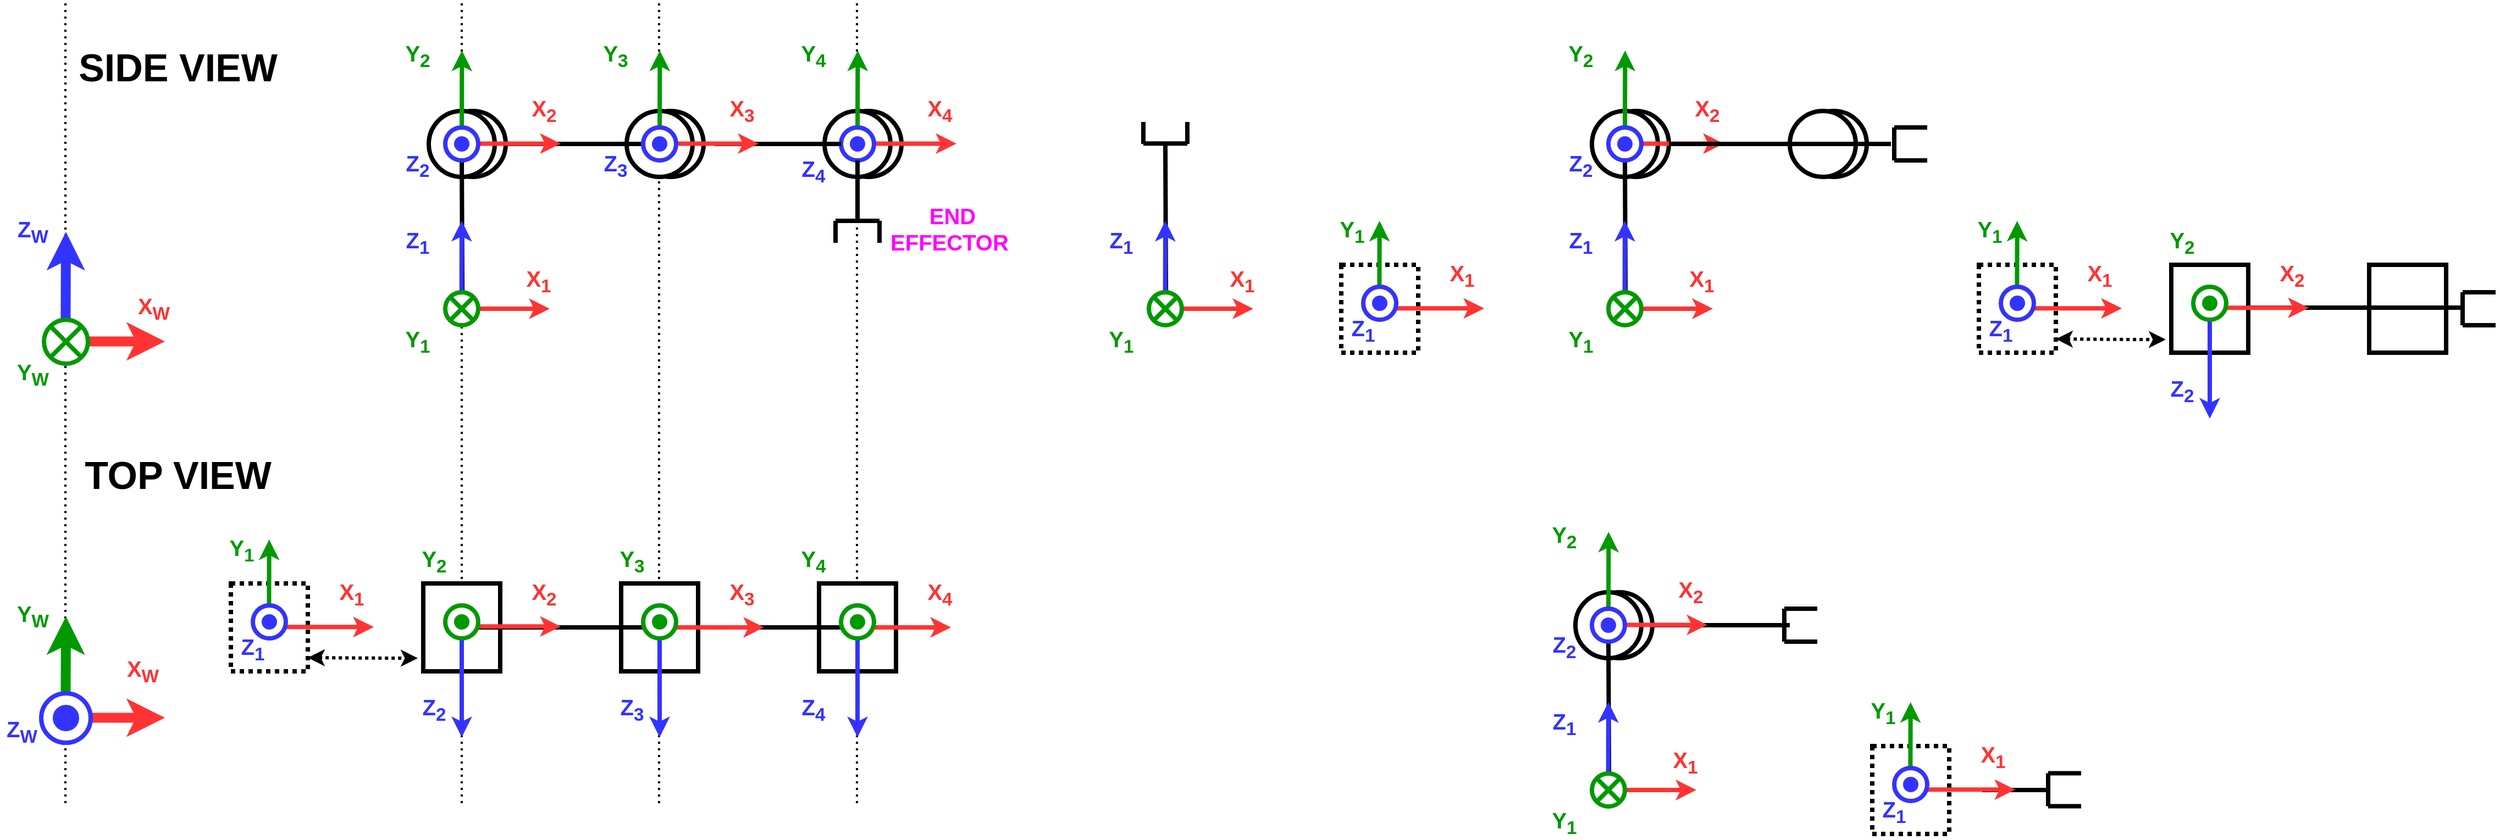 <mxfile version="14.6.13" type="device"><diagram id="WI1xLOsmvnW7RWSFQE11" name="Page-1"><mxGraphModel dx="1422" dy="822" grid="0" gridSize="10" guides="1" tooltips="1" connect="1" arrows="1" fold="1" page="1" pageScale="1" pageWidth="20000" pageHeight="20000" math="0" shadow="0"><root><mxCell id="0"/><mxCell id="1" parent="0"/><mxCell id="zAujbleKJkM_SaVbmHcn-274" value="" style="rounded=0;whiteSpace=wrap;html=1;strokeWidth=4;fillColor=#FFFFFF;" vertex="1" parent="1"><mxGeometry x="2575" y="560" width="70" height="80" as="geometry"/></mxCell><mxCell id="zAujbleKJkM_SaVbmHcn-290" value="" style="endArrow=none;html=1;strokeWidth=4;" edge="1" parent="1"><mxGeometry width="50" height="50" relative="1" as="geometry"><mxPoint x="2660" y="599" as="sourcePoint"/><mxPoint x="2460" y="599" as="targetPoint"/></mxGeometry></mxCell><mxCell id="zAujbleKJkM_SaVbmHcn-229" value="" style="endArrow=none;html=1;strokeWidth=4;" edge="1" parent="1"><mxGeometry width="50" height="50" relative="1" as="geometry"><mxPoint x="2283" y="1038" as="sourcePoint"/><mxPoint x="2223" y="1038" as="targetPoint"/></mxGeometry></mxCell><mxCell id="zAujbleKJkM_SaVbmHcn-122" value="" style="endArrow=none;html=1;strokeWidth=2;dashed=1;dashPattern=1 2;" edge="1" parent="1"><mxGeometry width="50" height="50" relative="1" as="geometry"><mxPoint x="1199.5" y="1050" as="sourcePoint"/><mxPoint x="1199.5" y="320" as="targetPoint"/></mxGeometry></mxCell><mxCell id="zAujbleKJkM_SaVbmHcn-121" value="" style="endArrow=none;html=1;strokeWidth=2;dashed=1;dashPattern=1 2;" edge="1" parent="1"><mxGeometry width="50" height="50" relative="1" as="geometry"><mxPoint x="1019.5" y="1050" as="sourcePoint"/><mxPoint x="1019.5" y="320" as="targetPoint"/></mxGeometry></mxCell><mxCell id="zAujbleKJkM_SaVbmHcn-123" value="" style="endArrow=none;html=1;strokeWidth=2;dashed=1;dashPattern=1 2;" edge="1" parent="1"><mxGeometry width="50" height="50" relative="1" as="geometry"><mxPoint x="479.5" y="1050" as="sourcePoint"/><mxPoint x="479.5" y="320" as="targetPoint"/></mxGeometry></mxCell><mxCell id="zAujbleKJkM_SaVbmHcn-120" value="" style="endArrow=none;html=1;strokeWidth=2;dashed=1;dashPattern=1 2;" edge="1" parent="1"><mxGeometry width="50" height="50" relative="1" as="geometry"><mxPoint x="840" y="1050" as="sourcePoint"/><mxPoint x="840" y="320" as="targetPoint"/></mxGeometry></mxCell><mxCell id="zAujbleKJkM_SaVbmHcn-17" value="" style="ellipse;whiteSpace=wrap;html=1;aspect=fixed;strokeWidth=4;" vertex="1" parent="1"><mxGeometry x="820" y="420" width="60" height="60" as="geometry"/></mxCell><mxCell id="zAujbleKJkM_SaVbmHcn-2" value="" style="ellipse;whiteSpace=wrap;html=1;aspect=fixed;strokeWidth=4;" vertex="1" parent="1"><mxGeometry x="810" y="420" width="60" height="60" as="geometry"/></mxCell><mxCell id="zAujbleKJkM_SaVbmHcn-3" value="" style="endArrow=none;html=1;strokeWidth=4;exitX=0.521;exitY=0.546;exitDx=0;exitDy=0;exitPerimeter=0;" edge="1" parent="1" source="zAujbleKJkM_SaVbmHcn-16"><mxGeometry width="50" height="50" relative="1" as="geometry"><mxPoint x="829" y="600" as="sourcePoint"/><mxPoint x="840" y="460" as="targetPoint"/></mxGeometry></mxCell><mxCell id="zAujbleKJkM_SaVbmHcn-4" value="" style="endArrow=classic;html=1;strokeWidth=4;strokeColor=#3333FF;" edge="1" parent="1"><mxGeometry width="50" height="50" relative="1" as="geometry"><mxPoint x="839.8" y="600" as="sourcePoint"/><mxPoint x="840" y="520" as="targetPoint"/></mxGeometry></mxCell><mxCell id="zAujbleKJkM_SaVbmHcn-5" value="" style="endArrow=classic;html=1;strokeWidth=4;strokeColor=#FF3333;" edge="1" parent="1"><mxGeometry width="50" height="50" relative="1" as="geometry"><mxPoint x="830" y="600" as="sourcePoint"/><mxPoint x="920" y="600" as="targetPoint"/></mxGeometry></mxCell><mxCell id="zAujbleKJkM_SaVbmHcn-7" value="" style="endArrow=classic;html=1;strokeWidth=9;strokeColor=#3333FF;" edge="1" parent="1"><mxGeometry width="50" height="50" relative="1" as="geometry"><mxPoint x="479.71" y="610" as="sourcePoint"/><mxPoint x="480" y="530" as="targetPoint"/></mxGeometry></mxCell><mxCell id="zAujbleKJkM_SaVbmHcn-8" value="" style="endArrow=classic;html=1;strokeWidth=9;strokeColor=#FF3333;startArrow=none;" edge="1" parent="1"><mxGeometry width="50" height="50" relative="1" as="geometry"><mxPoint x="500" y="629.71" as="sourcePoint"/><mxPoint x="570" y="629.71" as="targetPoint"/></mxGeometry></mxCell><mxCell id="zAujbleKJkM_SaVbmHcn-10" value="" style="endArrow=none;html=1;strokeWidth=9;strokeColor=#FF3333;" edge="1" parent="1"><mxGeometry width="50" height="50" relative="1" as="geometry"><mxPoint x="480" y="620" as="sourcePoint"/><mxPoint x="480" y="620" as="targetPoint"/></mxGeometry></mxCell><mxCell id="zAujbleKJkM_SaVbmHcn-12" value="" style="shape=sumEllipse;perimeter=ellipsePerimeter;whiteSpace=wrap;html=1;backgroundOutline=1;strokeColor=#009900;strokeWidth=4;" vertex="1" parent="1"><mxGeometry x="460" y="610" width="40" height="40" as="geometry"/></mxCell><mxCell id="zAujbleKJkM_SaVbmHcn-13" value="&lt;font style=&quot;font-size: 20px&quot; color=&quot;#3333ff&quot;&gt;&lt;b&gt;Z&lt;sub&gt;W&lt;/sub&gt;&lt;/b&gt;&lt;/font&gt;" style="text;html=1;strokeColor=none;fillColor=none;align=center;verticalAlign=middle;whiteSpace=wrap;rounded=0;" vertex="1" parent="1"><mxGeometry x="430" y="520" width="40" height="20" as="geometry"/></mxCell><mxCell id="zAujbleKJkM_SaVbmHcn-14" value="&lt;font style=&quot;font-size: 20px&quot; color=&quot;#ff3333&quot;&gt;&lt;b&gt;X&lt;sub&gt;W&lt;/sub&gt;&lt;/b&gt;&lt;/font&gt;" style="text;html=1;strokeColor=none;fillColor=none;align=center;verticalAlign=middle;whiteSpace=wrap;rounded=0;" vertex="1" parent="1"><mxGeometry x="540" y="590" width="40" height="20" as="geometry"/></mxCell><mxCell id="zAujbleKJkM_SaVbmHcn-15" value="&lt;font style=&quot;font-size: 20px&quot; color=&quot;#009900&quot;&gt;&lt;b&gt;Y&lt;sub&gt;W&lt;/sub&gt;&lt;/b&gt;&lt;/font&gt;" style="text;html=1;strokeColor=none;fillColor=none;align=center;verticalAlign=middle;whiteSpace=wrap;rounded=0;" vertex="1" parent="1"><mxGeometry x="430" y="650" width="40" height="20" as="geometry"/></mxCell><mxCell id="zAujbleKJkM_SaVbmHcn-16" value="" style="shape=sumEllipse;perimeter=ellipsePerimeter;whiteSpace=wrap;html=1;backgroundOutline=1;strokeColor=#009900;strokeWidth=4;" vertex="1" parent="1"><mxGeometry x="825" y="585" width="30" height="30" as="geometry"/></mxCell><mxCell id="zAujbleKJkM_SaVbmHcn-18" value="&lt;font style=&quot;font-size: 20px&quot; color=&quot;#3333ff&quot;&gt;&lt;b&gt;Z&lt;sub&gt;1&lt;/sub&gt;&lt;/b&gt;&lt;/font&gt;" style="text;html=1;strokeColor=none;fillColor=none;align=center;verticalAlign=middle;whiteSpace=wrap;rounded=0;" vertex="1" parent="1"><mxGeometry x="780" y="530" width="40" height="20" as="geometry"/></mxCell><mxCell id="zAujbleKJkM_SaVbmHcn-19" value="&lt;font style=&quot;font-size: 20px&quot; color=&quot;#ff3333&quot;&gt;&lt;b&gt;X&lt;sub&gt;1&lt;/sub&gt;&lt;/b&gt;&lt;/font&gt;" style="text;html=1;strokeColor=none;fillColor=none;align=center;verticalAlign=middle;whiteSpace=wrap;rounded=0;" vertex="1" parent="1"><mxGeometry x="890" y="565" width="40" height="20" as="geometry"/></mxCell><mxCell id="zAujbleKJkM_SaVbmHcn-21" value="&lt;font style=&quot;font-size: 20px&quot; color=&quot;#009900&quot;&gt;&lt;b&gt;Y&lt;sub&gt;1&lt;/sub&gt;&lt;/b&gt;&lt;/font&gt;" style="text;html=1;strokeColor=none;fillColor=none;align=center;verticalAlign=middle;whiteSpace=wrap;rounded=0;" vertex="1" parent="1"><mxGeometry x="780" y="620" width="40" height="20" as="geometry"/></mxCell><mxCell id="zAujbleKJkM_SaVbmHcn-30" value="" style="endArrow=classic;html=1;strokeWidth=4;strokeColor=#009900;" edge="1" parent="1"><mxGeometry width="50" height="50" relative="1" as="geometry"><mxPoint x="840" y="445" as="sourcePoint"/><mxPoint x="840.2" y="365" as="targetPoint"/></mxGeometry></mxCell><mxCell id="zAujbleKJkM_SaVbmHcn-31" value="&lt;font style=&quot;font-size: 20px&quot; color=&quot;#009900&quot;&gt;&lt;b&gt;Y&lt;sub&gt;2&lt;/sub&gt;&lt;/b&gt;&lt;/font&gt;" style="text;html=1;strokeColor=none;fillColor=none;align=center;verticalAlign=middle;whiteSpace=wrap;rounded=0;" vertex="1" parent="1"><mxGeometry x="780" y="360" width="40" height="20" as="geometry"/></mxCell><mxCell id="zAujbleKJkM_SaVbmHcn-36" value="&lt;font style=&quot;font-size: 20px&quot; color=&quot;#3333ff&quot;&gt;&lt;b&gt;Z&lt;sub&gt;2&lt;/sub&gt;&lt;/b&gt;&lt;/font&gt;" style="text;html=1;strokeColor=none;fillColor=none;align=center;verticalAlign=middle;whiteSpace=wrap;rounded=0;" vertex="1" parent="1"><mxGeometry x="780" y="460" width="40" height="20" as="geometry"/></mxCell><mxCell id="zAujbleKJkM_SaVbmHcn-37" value="&lt;font style=&quot;font-size: 20px&quot; color=&quot;#ff3333&quot;&gt;&lt;b&gt;X&lt;sub&gt;2&lt;/sub&gt;&lt;/b&gt;&lt;/font&gt;" style="text;html=1;strokeColor=none;fillColor=none;align=center;verticalAlign=middle;whiteSpace=wrap;rounded=0;" vertex="1" parent="1"><mxGeometry x="895" y="410" width="40" height="20" as="geometry"/></mxCell><mxCell id="zAujbleKJkM_SaVbmHcn-42" value="" style="ellipse;whiteSpace=wrap;html=1;aspect=fixed;strokeWidth=4;" vertex="1" parent="1"><mxGeometry x="1000" y="420" width="60" height="60" as="geometry"/></mxCell><mxCell id="zAujbleKJkM_SaVbmHcn-43" value="" style="ellipse;whiteSpace=wrap;html=1;aspect=fixed;strokeWidth=4;" vertex="1" parent="1"><mxGeometry x="990" y="420" width="60" height="60" as="geometry"/></mxCell><mxCell id="zAujbleKJkM_SaVbmHcn-45" value="" style="endArrow=classic;html=1;strokeWidth=4;strokeColor=#009900;" edge="1" parent="1"><mxGeometry width="50" height="50" relative="1" as="geometry"><mxPoint x="1020" y="445" as="sourcePoint"/><mxPoint x="1020.2" y="365" as="targetPoint"/></mxGeometry></mxCell><mxCell id="zAujbleKJkM_SaVbmHcn-48" value="&lt;font style=&quot;font-size: 20px&quot; color=&quot;#009900&quot;&gt;&lt;b&gt;Y&lt;sub&gt;3&lt;/sub&gt;&lt;/b&gt;&lt;/font&gt;" style="text;html=1;strokeColor=none;fillColor=none;align=center;verticalAlign=middle;whiteSpace=wrap;rounded=0;" vertex="1" parent="1"><mxGeometry x="960" y="360" width="40" height="20" as="geometry"/></mxCell><mxCell id="zAujbleKJkM_SaVbmHcn-49" value="&lt;font style=&quot;font-size: 20px&quot; color=&quot;#3333ff&quot;&gt;&lt;b&gt;Z&lt;sub&gt;3&lt;/sub&gt;&lt;/b&gt;&lt;/font&gt;" style="text;html=1;strokeColor=none;fillColor=none;align=center;verticalAlign=middle;whiteSpace=wrap;rounded=0;" vertex="1" parent="1"><mxGeometry x="960" y="460" width="40" height="20" as="geometry"/></mxCell><mxCell id="zAujbleKJkM_SaVbmHcn-50" value="&lt;font style=&quot;font-size: 20px&quot; color=&quot;#ff3333&quot;&gt;&lt;b&gt;X&lt;sub&gt;3&lt;/sub&gt;&lt;/b&gt;&lt;/font&gt;" style="text;html=1;strokeColor=none;fillColor=none;align=center;verticalAlign=middle;whiteSpace=wrap;rounded=0;" vertex="1" parent="1"><mxGeometry x="1075" y="410" width="40" height="20" as="geometry"/></mxCell><mxCell id="zAujbleKJkM_SaVbmHcn-51" value="" style="endArrow=none;html=1;strokeWidth=4;exitX=0;exitY=0.5;exitDx=0;exitDy=0;" edge="1" parent="1" source="zAujbleKJkM_SaVbmHcn-46"><mxGeometry width="50" height="50" relative="1" as="geometry"><mxPoint x="1080" y="580" as="sourcePoint"/><mxPoint x="880" y="450" as="targetPoint"/></mxGeometry></mxCell><mxCell id="zAujbleKJkM_SaVbmHcn-28" value="" style="endArrow=classic;html=1;strokeWidth=4;strokeColor=#FF3333;" edge="1" parent="1"><mxGeometry width="50" height="50" relative="1" as="geometry"><mxPoint x="840" y="449.71" as="sourcePoint"/><mxPoint x="930" y="449.71" as="targetPoint"/></mxGeometry></mxCell><mxCell id="zAujbleKJkM_SaVbmHcn-23" value="" style="ellipse;whiteSpace=wrap;html=1;aspect=fixed;strokeWidth=4;strokeColor=#3333FF;" vertex="1" parent="1"><mxGeometry x="825" y="435" width="30" height="30" as="geometry"/></mxCell><mxCell id="zAujbleKJkM_SaVbmHcn-25" value="" style="ellipse;whiteSpace=wrap;html=1;aspect=fixed;strokeWidth=4;fillColor=#3333FF;strokeColor=#3333FF;" vertex="1" parent="1"><mxGeometry x="835" y="445" width="10" height="10" as="geometry"/></mxCell><mxCell id="zAujbleKJkM_SaVbmHcn-52" value="" style="ellipse;whiteSpace=wrap;html=1;aspect=fixed;strokeWidth=4;" vertex="1" parent="1"><mxGeometry x="1180" y="420" width="60" height="60" as="geometry"/></mxCell><mxCell id="zAujbleKJkM_SaVbmHcn-53" value="" style="ellipse;whiteSpace=wrap;html=1;aspect=fixed;strokeWidth=4;" vertex="1" parent="1"><mxGeometry x="1170" y="420" width="60" height="60" as="geometry"/></mxCell><mxCell id="zAujbleKJkM_SaVbmHcn-54" value="" style="endArrow=classic;html=1;strokeWidth=4;strokeColor=#FF3333;" edge="1" parent="1"><mxGeometry width="50" height="50" relative="1" as="geometry"><mxPoint x="1200" y="449.71" as="sourcePoint"/><mxPoint x="1290" y="449.71" as="targetPoint"/></mxGeometry></mxCell><mxCell id="zAujbleKJkM_SaVbmHcn-55" value="" style="endArrow=classic;html=1;strokeWidth=4;strokeColor=#009900;" edge="1" parent="1"><mxGeometry width="50" height="50" relative="1" as="geometry"><mxPoint x="1200" y="445.0" as="sourcePoint"/><mxPoint x="1200.2" y="365.0" as="targetPoint"/></mxGeometry></mxCell><mxCell id="zAujbleKJkM_SaVbmHcn-56" value="" style="ellipse;whiteSpace=wrap;html=1;aspect=fixed;strokeWidth=4;strokeColor=#3333FF;" vertex="1" parent="1"><mxGeometry x="1185" y="435" width="30" height="30" as="geometry"/></mxCell><mxCell id="zAujbleKJkM_SaVbmHcn-57" value="" style="ellipse;whiteSpace=wrap;html=1;aspect=fixed;strokeWidth=4;fillColor=#3333FF;strokeColor=#3333FF;" vertex="1" parent="1"><mxGeometry x="1195" y="445" width="10" height="10" as="geometry"/></mxCell><mxCell id="zAujbleKJkM_SaVbmHcn-58" value="&lt;font style=&quot;font-size: 20px&quot; color=&quot;#009900&quot;&gt;&lt;b&gt;Y&lt;sub&gt;4&lt;/sub&gt;&lt;/b&gt;&lt;/font&gt;" style="text;html=1;strokeColor=none;fillColor=none;align=center;verticalAlign=middle;whiteSpace=wrap;rounded=0;" vertex="1" parent="1"><mxGeometry x="1140" y="360" width="40" height="20" as="geometry"/></mxCell><mxCell id="zAujbleKJkM_SaVbmHcn-59" value="&lt;font style=&quot;font-size: 20px&quot; color=&quot;#ff3333&quot;&gt;&lt;b&gt;X&lt;sub&gt;4&lt;/sub&gt;&lt;/b&gt;&lt;/font&gt;" style="text;html=1;strokeColor=none;fillColor=none;align=center;verticalAlign=middle;whiteSpace=wrap;rounded=0;" vertex="1" parent="1"><mxGeometry x="1255" y="410" width="40" height="20" as="geometry"/></mxCell><mxCell id="zAujbleKJkM_SaVbmHcn-60" value="" style="endArrow=none;html=1;strokeWidth=4;exitX=0;exitY=0.5;exitDx=0;exitDy=0;" edge="1" parent="1" source="zAujbleKJkM_SaVbmHcn-56"><mxGeometry width="50" height="50" relative="1" as="geometry"><mxPoint x="1015" y="460" as="sourcePoint"/><mxPoint x="1070" y="450" as="targetPoint"/></mxGeometry></mxCell><mxCell id="zAujbleKJkM_SaVbmHcn-44" value="" style="endArrow=classic;html=1;strokeWidth=4;strokeColor=#FF3333;" edge="1" parent="1"><mxGeometry width="50" height="50" relative="1" as="geometry"><mxPoint x="1020" y="449.71" as="sourcePoint"/><mxPoint x="1110" y="449.71" as="targetPoint"/></mxGeometry></mxCell><mxCell id="zAujbleKJkM_SaVbmHcn-46" value="" style="ellipse;whiteSpace=wrap;html=1;aspect=fixed;strokeWidth=4;strokeColor=#3333FF;" vertex="1" parent="1"><mxGeometry x="1005" y="435" width="30" height="30" as="geometry"/></mxCell><mxCell id="zAujbleKJkM_SaVbmHcn-47" value="" style="ellipse;whiteSpace=wrap;html=1;aspect=fixed;strokeWidth=4;fillColor=#3333FF;strokeColor=#3333FF;" vertex="1" parent="1"><mxGeometry x="1015" y="445" width="10" height="10" as="geometry"/></mxCell><mxCell id="zAujbleKJkM_SaVbmHcn-61" value="&lt;font style=&quot;font-size: 20px&quot; color=&quot;#3333ff&quot;&gt;&lt;b&gt;Z&lt;sub&gt;4&lt;/sub&gt;&lt;/b&gt;&lt;/font&gt;" style="text;html=1;strokeColor=none;fillColor=none;align=center;verticalAlign=middle;whiteSpace=wrap;rounded=0;" vertex="1" parent="1"><mxGeometry x="1140" y="465" width="40" height="20" as="geometry"/></mxCell><mxCell id="zAujbleKJkM_SaVbmHcn-64" value="" style="endArrow=classic;html=1;strokeWidth=9;strokeColor=#FF3333;startArrow=none;" edge="1" parent="1"><mxGeometry width="50" height="50" relative="1" as="geometry"><mxPoint x="500" y="972.21" as="sourcePoint"/><mxPoint x="570" y="972.21" as="targetPoint"/></mxGeometry></mxCell><mxCell id="zAujbleKJkM_SaVbmHcn-65" value="" style="endArrow=classic;html=1;strokeWidth=9;strokeColor=#009900;" edge="1" parent="1"><mxGeometry width="50" height="50" relative="1" as="geometry"><mxPoint x="479.71" y="960" as="sourcePoint"/><mxPoint x="480" y="880" as="targetPoint"/></mxGeometry></mxCell><mxCell id="zAujbleKJkM_SaVbmHcn-63" value="" style="ellipse;whiteSpace=wrap;html=1;aspect=fixed;strokeWidth=4;strokeColor=#3333FF;" vertex="1" parent="1"><mxGeometry x="457.5" y="950" width="45" height="45" as="geometry"/></mxCell><mxCell id="zAujbleKJkM_SaVbmHcn-62" value="" style="ellipse;whiteSpace=wrap;html=1;aspect=fixed;strokeWidth=4;fillColor=#3333FF;strokeColor=#3333FF;direction=south;" vertex="1" parent="1"><mxGeometry x="470" y="962.5" width="20" height="20" as="geometry"/></mxCell><mxCell id="zAujbleKJkM_SaVbmHcn-66" value="&lt;font style=&quot;font-size: 20px&quot; color=&quot;#009900&quot;&gt;&lt;b&gt;Y&lt;sub&gt;W&lt;/sub&gt;&lt;/b&gt;&lt;/font&gt;" style="text;html=1;strokeColor=none;fillColor=none;align=center;verticalAlign=middle;whiteSpace=wrap;rounded=0;" vertex="1" parent="1"><mxGeometry x="430" y="870" width="40" height="20" as="geometry"/></mxCell><mxCell id="zAujbleKJkM_SaVbmHcn-67" value="&lt;font style=&quot;font-size: 20px&quot; color=&quot;#3333ff&quot;&gt;&lt;b&gt;Z&lt;sub&gt;W&lt;/sub&gt;&lt;/b&gt;&lt;/font&gt;" style="text;html=1;strokeColor=none;fillColor=none;align=center;verticalAlign=middle;whiteSpace=wrap;rounded=0;" vertex="1" parent="1"><mxGeometry x="420" y="975" width="40" height="20" as="geometry"/></mxCell><mxCell id="zAujbleKJkM_SaVbmHcn-68" value="&lt;font style=&quot;font-size: 20px&quot; color=&quot;#ff3333&quot;&gt;&lt;b&gt;X&lt;sub&gt;W&lt;/sub&gt;&lt;/b&gt;&lt;/font&gt;" style="text;html=1;strokeColor=none;fillColor=none;align=center;verticalAlign=middle;whiteSpace=wrap;rounded=0;" vertex="1" parent="1"><mxGeometry x="530" y="920" width="40" height="20" as="geometry"/></mxCell><mxCell id="zAujbleKJkM_SaVbmHcn-69" value="" style="rounded=0;whiteSpace=wrap;html=1;strokeWidth=4;fillColor=#FFFFFF;dashed=1;dashPattern=1 1;" vertex="1" parent="1"><mxGeometry x="630" y="850" width="70" height="80" as="geometry"/></mxCell><mxCell id="zAujbleKJkM_SaVbmHcn-70" value="" style="rounded=0;whiteSpace=wrap;html=1;strokeWidth=4;fillColor=#FFFFFF;" vertex="1" parent="1"><mxGeometry x="805" y="850" width="70" height="80" as="geometry"/></mxCell><mxCell id="zAujbleKJkM_SaVbmHcn-71" value="" style="endArrow=classic;html=1;strokeWidth=4;strokeColor=#009900;" edge="1" parent="1"><mxGeometry width="50" height="50" relative="1" as="geometry"><mxPoint x="664.66" y="890" as="sourcePoint"/><mxPoint x="664.86" y="810" as="targetPoint"/></mxGeometry></mxCell><mxCell id="zAujbleKJkM_SaVbmHcn-72" value="" style="endArrow=classic;html=1;strokeWidth=4;strokeColor=#FF3333;" edge="1" parent="1"><mxGeometry width="50" height="50" relative="1" as="geometry"><mxPoint x="670" y="889.66" as="sourcePoint"/><mxPoint x="760" y="889.66" as="targetPoint"/></mxGeometry></mxCell><mxCell id="zAujbleKJkM_SaVbmHcn-73" value="" style="ellipse;whiteSpace=wrap;html=1;aspect=fixed;strokeWidth=4;strokeColor=#3333FF;" vertex="1" parent="1"><mxGeometry x="650" y="870" width="30" height="30" as="geometry"/></mxCell><mxCell id="zAujbleKJkM_SaVbmHcn-75" value="" style="ellipse;whiteSpace=wrap;html=1;aspect=fixed;strokeWidth=4;fillColor=#3333FF;strokeColor=#3333FF;direction=south;" vertex="1" parent="1"><mxGeometry x="660" y="880" width="10" height="10" as="geometry"/></mxCell><mxCell id="zAujbleKJkM_SaVbmHcn-78" value="&lt;font style=&quot;font-size: 20px&quot; color=&quot;#009900&quot;&gt;&lt;b&gt;Y&lt;sub&gt;1&lt;/sub&gt;&lt;/b&gt;&lt;/font&gt;" style="text;html=1;strokeColor=none;fillColor=none;align=center;verticalAlign=middle;whiteSpace=wrap;rounded=0;" vertex="1" parent="1"><mxGeometry x="620" y="810" width="40" height="20" as="geometry"/></mxCell><mxCell id="zAujbleKJkM_SaVbmHcn-80" value="&lt;font style=&quot;font-size: 20px&quot; color=&quot;#3333ff&quot;&gt;&lt;b&gt;Z&lt;sub&gt;1&lt;/sub&gt;&lt;/b&gt;&lt;/font&gt;" style="text;html=1;strokeColor=none;fillColor=none;align=center;verticalAlign=middle;whiteSpace=wrap;rounded=0;" vertex="1" parent="1"><mxGeometry x="630" y="900" width="40" height="20" as="geometry"/></mxCell><mxCell id="zAujbleKJkM_SaVbmHcn-81" value="&lt;font style=&quot;font-size: 20px&quot; color=&quot;#ff3333&quot;&gt;&lt;b&gt;X&lt;sub&gt;1&lt;/sub&gt;&lt;/b&gt;&lt;/font&gt;" style="text;html=1;strokeColor=none;fillColor=none;align=center;verticalAlign=middle;whiteSpace=wrap;rounded=0;" vertex="1" parent="1"><mxGeometry x="720" y="850" width="40" height="20" as="geometry"/></mxCell><mxCell id="zAujbleKJkM_SaVbmHcn-84" value="" style="rounded=0;whiteSpace=wrap;html=1;strokeWidth=4;fillColor=#FFFFFF;" vertex="1" parent="1"><mxGeometry x="985" y="850" width="70" height="80" as="geometry"/></mxCell><mxCell id="zAujbleKJkM_SaVbmHcn-85" value="" style="rounded=0;whiteSpace=wrap;html=1;strokeWidth=4;fillColor=#FFFFFF;" vertex="1" parent="1"><mxGeometry x="1165" y="850" width="70" height="80" as="geometry"/></mxCell><mxCell id="zAujbleKJkM_SaVbmHcn-83" value="" style="endArrow=none;html=1;strokeWidth=4;" edge="1" parent="1"><mxGeometry width="50" height="50" relative="1" as="geometry"><mxPoint x="1200" y="890" as="sourcePoint"/><mxPoint x="835" y="890.0" as="targetPoint"/></mxGeometry></mxCell><mxCell id="zAujbleKJkM_SaVbmHcn-82" value="" style="endArrow=classic;html=1;strokeWidth=4;strokeColor=#FF3333;" edge="1" parent="1"><mxGeometry width="50" height="50" relative="1" as="geometry"><mxPoint x="840" y="889.17" as="sourcePoint"/><mxPoint x="930" y="889.17" as="targetPoint"/></mxGeometry></mxCell><mxCell id="zAujbleKJkM_SaVbmHcn-87" value="" style="endArrow=classic;html=1;strokeWidth=4;strokeColor=#FF3333;" edge="1" parent="1"><mxGeometry width="50" height="50" relative="1" as="geometry"><mxPoint x="1025" y="890.0" as="sourcePoint"/><mxPoint x="1115" y="890.0" as="targetPoint"/></mxGeometry></mxCell><mxCell id="zAujbleKJkM_SaVbmHcn-88" value="" style="endArrow=classic;html=1;strokeWidth=4;strokeColor=#FF3333;" edge="1" parent="1"><mxGeometry width="50" height="50" relative="1" as="geometry"><mxPoint x="1195" y="890.0" as="sourcePoint"/><mxPoint x="1285" y="890.0" as="targetPoint"/></mxGeometry></mxCell><mxCell id="zAujbleKJkM_SaVbmHcn-89" value="" style="endArrow=classic;html=1;strokeWidth=4;strokeColor=#3333FF;" edge="1" parent="1"><mxGeometry width="50" height="50" relative="1" as="geometry"><mxPoint x="840" y="890" as="sourcePoint"/><mxPoint x="840" y="990" as="targetPoint"/></mxGeometry></mxCell><mxCell id="zAujbleKJkM_SaVbmHcn-91" value="" style="endArrow=none;html=1;strokeWidth=4;exitX=0.5;exitY=1;exitDx=0;exitDy=0;" edge="1" parent="1" source="zAujbleKJkM_SaVbmHcn-56"><mxGeometry width="50" height="50" relative="1" as="geometry"><mxPoint x="1195.0" y="460.0" as="sourcePoint"/><mxPoint x="1200" y="520" as="targetPoint"/></mxGeometry></mxCell><mxCell id="zAujbleKJkM_SaVbmHcn-93" value="" style="endArrow=none;html=1;strokeWidth=4;" edge="1" parent="1"><mxGeometry width="50" height="50" relative="1" as="geometry"><mxPoint x="1180" y="520" as="sourcePoint"/><mxPoint x="1220" y="520" as="targetPoint"/></mxGeometry></mxCell><mxCell id="zAujbleKJkM_SaVbmHcn-94" value="" style="endArrow=none;html=1;strokeWidth=4;" edge="1" parent="1"><mxGeometry width="50" height="50" relative="1" as="geometry"><mxPoint x="1180" y="520" as="sourcePoint"/><mxPoint x="1180" y="540" as="targetPoint"/></mxGeometry></mxCell><mxCell id="zAujbleKJkM_SaVbmHcn-95" value="" style="endArrow=none;html=1;strokeWidth=4;" edge="1" parent="1"><mxGeometry width="50" height="50" relative="1" as="geometry"><mxPoint x="1220" y="520" as="sourcePoint"/><mxPoint x="1220" y="540" as="targetPoint"/></mxGeometry></mxCell><mxCell id="zAujbleKJkM_SaVbmHcn-96" value="" style="endArrow=classic;html=1;strokeWidth=4;strokeColor=#3333FF;" edge="1" parent="1"><mxGeometry width="50" height="50" relative="1" as="geometry"><mxPoint x="1020" y="890" as="sourcePoint"/><mxPoint x="1020" y="990" as="targetPoint"/></mxGeometry></mxCell><mxCell id="zAujbleKJkM_SaVbmHcn-97" value="" style="endArrow=classic;html=1;strokeWidth=4;strokeColor=#3333FF;" edge="1" parent="1"><mxGeometry width="50" height="50" relative="1" as="geometry"><mxPoint x="1200" y="890" as="sourcePoint"/><mxPoint x="1200" y="990" as="targetPoint"/></mxGeometry></mxCell><mxCell id="zAujbleKJkM_SaVbmHcn-98" value="" style="ellipse;whiteSpace=wrap;html=1;aspect=fixed;strokeWidth=4;strokeColor=#009900;" vertex="1" parent="1"><mxGeometry x="825" y="870" width="30" height="30" as="geometry"/></mxCell><mxCell id="zAujbleKJkM_SaVbmHcn-99" value="" style="ellipse;whiteSpace=wrap;html=1;aspect=fixed;strokeWidth=4;strokeColor=#009900;" vertex="1" parent="1"><mxGeometry x="1005" y="870" width="30" height="30" as="geometry"/></mxCell><mxCell id="zAujbleKJkM_SaVbmHcn-100" value="" style="ellipse;whiteSpace=wrap;html=1;aspect=fixed;strokeWidth=4;strokeColor=#009900;" vertex="1" parent="1"><mxGeometry x="1185" y="870" width="30" height="30" as="geometry"/></mxCell><mxCell id="zAujbleKJkM_SaVbmHcn-101" value="" style="ellipse;whiteSpace=wrap;html=1;aspect=fixed;strokeWidth=4;direction=south;fillColor=#009900;strokeColor=#009900;" vertex="1" parent="1"><mxGeometry x="835" y="880" width="10" height="10" as="geometry"/></mxCell><mxCell id="zAujbleKJkM_SaVbmHcn-103" value="" style="ellipse;whiteSpace=wrap;html=1;aspect=fixed;strokeWidth=4;direction=south;fillColor=#009900;strokeColor=#009900;" vertex="1" parent="1"><mxGeometry x="1015" y="880" width="10" height="10" as="geometry"/></mxCell><mxCell id="zAujbleKJkM_SaVbmHcn-104" value="" style="ellipse;whiteSpace=wrap;html=1;aspect=fixed;strokeWidth=4;direction=south;fillColor=#009900;strokeColor=#009900;" vertex="1" parent="1"><mxGeometry x="1195" y="880" width="10" height="10" as="geometry"/></mxCell><mxCell id="zAujbleKJkM_SaVbmHcn-105" value="&lt;font style=&quot;font-size: 20px&quot; color=&quot;#009900&quot;&gt;&lt;b&gt;Y&lt;sub&gt;2&lt;/sub&gt;&lt;/b&gt;&lt;/font&gt;" style="text;html=1;strokeColor=none;fillColor=none;align=center;verticalAlign=middle;whiteSpace=wrap;rounded=0;" vertex="1" parent="1"><mxGeometry x="795" y="820" width="40" height="20" as="geometry"/></mxCell><mxCell id="zAujbleKJkM_SaVbmHcn-106" value="&lt;font style=&quot;font-size: 20px&quot; color=&quot;#009900&quot;&gt;&lt;b&gt;Y&lt;sub&gt;3&lt;/sub&gt;&lt;/b&gt;&lt;/font&gt;" style="text;html=1;strokeColor=none;fillColor=none;align=center;verticalAlign=middle;whiteSpace=wrap;rounded=0;" vertex="1" parent="1"><mxGeometry x="975" y="820" width="40" height="20" as="geometry"/></mxCell><mxCell id="zAujbleKJkM_SaVbmHcn-107" value="&lt;font style=&quot;font-size: 20px&quot; color=&quot;#009900&quot;&gt;&lt;b&gt;Y&lt;sub&gt;4&lt;/sub&gt;&lt;/b&gt;&lt;/font&gt;" style="text;html=1;strokeColor=none;fillColor=none;align=center;verticalAlign=middle;whiteSpace=wrap;rounded=0;" vertex="1" parent="1"><mxGeometry x="1140" y="820" width="40" height="20" as="geometry"/></mxCell><mxCell id="zAujbleKJkM_SaVbmHcn-108" value="&lt;font style=&quot;font-size: 20px&quot; color=&quot;#ff3333&quot;&gt;&lt;b&gt;X&lt;sub&gt;2&lt;/sub&gt;&lt;/b&gt;&lt;/font&gt;" style="text;html=1;strokeColor=none;fillColor=none;align=center;verticalAlign=middle;whiteSpace=wrap;rounded=0;" vertex="1" parent="1"><mxGeometry x="895" y="850" width="40" height="20" as="geometry"/></mxCell><mxCell id="zAujbleKJkM_SaVbmHcn-109" value="&lt;font style=&quot;font-size: 20px&quot; color=&quot;#ff3333&quot;&gt;&lt;b&gt;X&lt;sub&gt;3&lt;/sub&gt;&lt;/b&gt;&lt;/font&gt;" style="text;html=1;strokeColor=none;fillColor=none;align=center;verticalAlign=middle;whiteSpace=wrap;rounded=0;" vertex="1" parent="1"><mxGeometry x="1075" y="850" width="40" height="20" as="geometry"/></mxCell><mxCell id="zAujbleKJkM_SaVbmHcn-111" value="&lt;font style=&quot;font-size: 20px&quot; color=&quot;#ff3333&quot;&gt;&lt;b&gt;X&lt;sub&gt;4&lt;/sub&gt;&lt;/b&gt;&lt;/font&gt;" style="text;html=1;strokeColor=none;fillColor=none;align=center;verticalAlign=middle;whiteSpace=wrap;rounded=0;" vertex="1" parent="1"><mxGeometry x="1255" y="850" width="40" height="20" as="geometry"/></mxCell><mxCell id="zAujbleKJkM_SaVbmHcn-112" value="&lt;font style=&quot;font-size: 20px&quot; color=&quot;#3333ff&quot;&gt;&lt;b&gt;Z&lt;sub&gt;2&lt;/sub&gt;&lt;/b&gt;&lt;/font&gt;" style="text;html=1;strokeColor=none;fillColor=none;align=center;verticalAlign=middle;whiteSpace=wrap;rounded=0;" vertex="1" parent="1"><mxGeometry x="795" y="955" width="40" height="20" as="geometry"/></mxCell><mxCell id="zAujbleKJkM_SaVbmHcn-113" value="&lt;font style=&quot;font-size: 20px&quot; color=&quot;#3333ff&quot;&gt;&lt;b&gt;Z&lt;sub&gt;3&lt;/sub&gt;&lt;/b&gt;&lt;/font&gt;" style="text;html=1;strokeColor=none;fillColor=none;align=center;verticalAlign=middle;whiteSpace=wrap;rounded=0;" vertex="1" parent="1"><mxGeometry x="975" y="955" width="40" height="20" as="geometry"/></mxCell><mxCell id="zAujbleKJkM_SaVbmHcn-114" value="&lt;font style=&quot;font-size: 20px&quot; color=&quot;#3333ff&quot;&gt;&lt;b&gt;Z&lt;sub&gt;4&lt;/sub&gt;&lt;/b&gt;&lt;/font&gt;" style="text;html=1;strokeColor=none;fillColor=none;align=center;verticalAlign=middle;whiteSpace=wrap;rounded=0;" vertex="1" parent="1"><mxGeometry x="1140" y="955" width="40" height="20" as="geometry"/></mxCell><mxCell id="zAujbleKJkM_SaVbmHcn-115" value="" style="endArrow=classic;html=1;strokeWidth=3;exitX=1;exitY=0.844;exitDx=0;exitDy=0;exitPerimeter=0;dashed=1;dashPattern=1 1;startArrow=classic;startFill=1;" edge="1" parent="1" source="zAujbleKJkM_SaVbmHcn-69"><mxGeometry width="50" height="50" relative="1" as="geometry"><mxPoint x="910" y="730" as="sourcePoint"/><mxPoint x="800" y="918" as="targetPoint"/><Array as="points"><mxPoint x="770" y="918"/></Array></mxGeometry></mxCell><mxCell id="zAujbleKJkM_SaVbmHcn-116" value="&lt;b&gt;&lt;font style=&quot;font-size: 20px&quot; color=&quot;#ff00ff&quot;&gt;END EFFECTOR&amp;nbsp;&lt;/font&gt;&lt;/b&gt;" style="text;html=1;strokeColor=none;fillColor=none;align=center;verticalAlign=middle;whiteSpace=wrap;rounded=0;" vertex="1" parent="1"><mxGeometry x="1232" y="507" width="109" height="39" as="geometry"/></mxCell><mxCell id="zAujbleKJkM_SaVbmHcn-118" value="&lt;b&gt;&lt;font style=&quot;font-size: 35px&quot;&gt;SIDE VIEW&lt;/font&gt;&lt;/b&gt;" style="text;html=1;strokeColor=none;fillColor=none;align=center;verticalAlign=middle;whiteSpace=wrap;rounded=0;" vertex="1" parent="1"><mxGeometry x="472" y="360" width="220" height="39" as="geometry"/></mxCell><mxCell id="zAujbleKJkM_SaVbmHcn-119" value="&lt;b&gt;&lt;font style=&quot;font-size: 35px&quot;&gt;TOP VIEW&lt;/font&gt;&lt;/b&gt;" style="text;html=1;strokeColor=none;fillColor=none;align=center;verticalAlign=middle;whiteSpace=wrap;rounded=0;" vertex="1" parent="1"><mxGeometry x="472" y="731" width="220" height="39" as="geometry"/></mxCell><mxCell id="zAujbleKJkM_SaVbmHcn-126" value="" style="endArrow=none;html=1;strokeWidth=4;exitX=0.521;exitY=0.546;exitDx=0;exitDy=0;exitPerimeter=0;" edge="1" parent="1" source="zAujbleKJkM_SaVbmHcn-129"><mxGeometry width="50" height="50" relative="1" as="geometry"><mxPoint x="1469" y="600" as="sourcePoint"/><mxPoint x="1480" y="450" as="targetPoint"/></mxGeometry></mxCell><mxCell id="zAujbleKJkM_SaVbmHcn-127" value="" style="endArrow=classic;html=1;strokeWidth=4;strokeColor=#3333FF;" edge="1" parent="1"><mxGeometry width="50" height="50" relative="1" as="geometry"><mxPoint x="1479.8" y="600" as="sourcePoint"/><mxPoint x="1480" y="520" as="targetPoint"/></mxGeometry></mxCell><mxCell id="zAujbleKJkM_SaVbmHcn-128" value="" style="endArrow=classic;html=1;strokeWidth=4;strokeColor=#FF3333;" edge="1" parent="1"><mxGeometry width="50" height="50" relative="1" as="geometry"><mxPoint x="1470" y="600" as="sourcePoint"/><mxPoint x="1560" y="600" as="targetPoint"/></mxGeometry></mxCell><mxCell id="zAujbleKJkM_SaVbmHcn-129" value="" style="shape=sumEllipse;perimeter=ellipsePerimeter;whiteSpace=wrap;html=1;backgroundOutline=1;strokeColor=#009900;strokeWidth=4;" vertex="1" parent="1"><mxGeometry x="1465" y="585" width="30" height="30" as="geometry"/></mxCell><mxCell id="zAujbleKJkM_SaVbmHcn-130" value="&lt;font style=&quot;font-size: 20px&quot; color=&quot;#3333ff&quot;&gt;&lt;b&gt;Z&lt;sub&gt;1&lt;/sub&gt;&lt;/b&gt;&lt;/font&gt;" style="text;html=1;strokeColor=none;fillColor=none;align=center;verticalAlign=middle;whiteSpace=wrap;rounded=0;" vertex="1" parent="1"><mxGeometry x="1420" y="530" width="40" height="20" as="geometry"/></mxCell><mxCell id="zAujbleKJkM_SaVbmHcn-131" value="&lt;font style=&quot;font-size: 20px&quot; color=&quot;#ff3333&quot;&gt;&lt;b&gt;X&lt;sub&gt;1&lt;/sub&gt;&lt;/b&gt;&lt;/font&gt;" style="text;html=1;strokeColor=none;fillColor=none;align=center;verticalAlign=middle;whiteSpace=wrap;rounded=0;" vertex="1" parent="1"><mxGeometry x="1530" y="565" width="40" height="20" as="geometry"/></mxCell><mxCell id="zAujbleKJkM_SaVbmHcn-132" value="&lt;font style=&quot;font-size: 20px&quot; color=&quot;#009900&quot;&gt;&lt;b&gt;Y&lt;sub&gt;1&lt;/sub&gt;&lt;/b&gt;&lt;/font&gt;" style="text;html=1;strokeColor=none;fillColor=none;align=center;verticalAlign=middle;whiteSpace=wrap;rounded=0;" vertex="1" parent="1"><mxGeometry x="1420" y="620" width="40" height="20" as="geometry"/></mxCell><mxCell id="zAujbleKJkM_SaVbmHcn-141" value="" style="endArrow=none;html=1;strokeWidth=4;" edge="1" parent="1"><mxGeometry width="50" height="50" relative="1" as="geometry"><mxPoint x="1460" y="449.66" as="sourcePoint"/><mxPoint x="1500" y="449.66" as="targetPoint"/></mxGeometry></mxCell><mxCell id="zAujbleKJkM_SaVbmHcn-142" value="" style="endArrow=none;html=1;strokeWidth=4;" edge="1" parent="1"><mxGeometry width="50" height="50" relative="1" as="geometry"><mxPoint x="1460" y="430" as="sourcePoint"/><mxPoint x="1460" y="450" as="targetPoint"/></mxGeometry></mxCell><mxCell id="zAujbleKJkM_SaVbmHcn-143" value="" style="endArrow=none;html=1;strokeWidth=4;" edge="1" parent="1"><mxGeometry width="50" height="50" relative="1" as="geometry"><mxPoint x="1500" y="430" as="sourcePoint"/><mxPoint x="1500" y="450" as="targetPoint"/></mxGeometry></mxCell><mxCell id="zAujbleKJkM_SaVbmHcn-176" value="" style="rounded=0;whiteSpace=wrap;html=1;strokeWidth=4;fillColor=#FFFFFF;dashed=1;dashPattern=1 1;" vertex="1" parent="1"><mxGeometry x="1640" y="560" width="70" height="80" as="geometry"/></mxCell><mxCell id="zAujbleKJkM_SaVbmHcn-177" value="" style="endArrow=classic;html=1;strokeWidth=4;strokeColor=#009900;" edge="1" parent="1"><mxGeometry width="50" height="50" relative="1" as="geometry"><mxPoint x="1674.66" y="600" as="sourcePoint"/><mxPoint x="1674.86" y="520" as="targetPoint"/></mxGeometry></mxCell><mxCell id="zAujbleKJkM_SaVbmHcn-178" value="" style="endArrow=classic;html=1;strokeWidth=4;strokeColor=#FF3333;" edge="1" parent="1"><mxGeometry width="50" height="50" relative="1" as="geometry"><mxPoint x="1680" y="599.66" as="sourcePoint"/><mxPoint x="1770" y="599.66" as="targetPoint"/></mxGeometry></mxCell><mxCell id="zAujbleKJkM_SaVbmHcn-179" value="" style="ellipse;whiteSpace=wrap;html=1;aspect=fixed;strokeWidth=4;strokeColor=#3333FF;" vertex="1" parent="1"><mxGeometry x="1660" y="580" width="30" height="30" as="geometry"/></mxCell><mxCell id="zAujbleKJkM_SaVbmHcn-180" value="" style="ellipse;whiteSpace=wrap;html=1;aspect=fixed;strokeWidth=4;fillColor=#3333FF;strokeColor=#3333FF;direction=south;" vertex="1" parent="1"><mxGeometry x="1670" y="590" width="10" height="10" as="geometry"/></mxCell><mxCell id="zAujbleKJkM_SaVbmHcn-181" value="&lt;font style=&quot;font-size: 20px&quot; color=&quot;#009900&quot;&gt;&lt;b&gt;Y&lt;sub&gt;1&lt;/sub&gt;&lt;/b&gt;&lt;/font&gt;" style="text;html=1;strokeColor=none;fillColor=none;align=center;verticalAlign=middle;whiteSpace=wrap;rounded=0;" vertex="1" parent="1"><mxGeometry x="1630" y="520" width="40" height="20" as="geometry"/></mxCell><mxCell id="zAujbleKJkM_SaVbmHcn-182" value="&lt;font style=&quot;font-size: 20px&quot; color=&quot;#3333ff&quot;&gt;&lt;b&gt;Z&lt;sub&gt;1&lt;/sub&gt;&lt;/b&gt;&lt;/font&gt;" style="text;html=1;strokeColor=none;fillColor=none;align=center;verticalAlign=middle;whiteSpace=wrap;rounded=0;" vertex="1" parent="1"><mxGeometry x="1640" y="610" width="40" height="20" as="geometry"/></mxCell><mxCell id="zAujbleKJkM_SaVbmHcn-183" value="&lt;font style=&quot;font-size: 20px&quot; color=&quot;#ff3333&quot;&gt;&lt;b&gt;X&lt;sub&gt;1&lt;/sub&gt;&lt;/b&gt;&lt;/font&gt;" style="text;html=1;strokeColor=none;fillColor=none;align=center;verticalAlign=middle;whiteSpace=wrap;rounded=0;" vertex="1" parent="1"><mxGeometry x="1730" y="560" width="40" height="20" as="geometry"/></mxCell><mxCell id="zAujbleKJkM_SaVbmHcn-184" value="" style="ellipse;whiteSpace=wrap;html=1;aspect=fixed;strokeWidth=4;" vertex="1" parent="1"><mxGeometry x="1863" y="858" width="60" height="60" as="geometry"/></mxCell><mxCell id="zAujbleKJkM_SaVbmHcn-185" value="" style="ellipse;whiteSpace=wrap;html=1;aspect=fixed;strokeWidth=4;" vertex="1" parent="1"><mxGeometry x="1853" y="858" width="60" height="60" as="geometry"/></mxCell><mxCell id="zAujbleKJkM_SaVbmHcn-186" value="" style="endArrow=none;html=1;strokeWidth=4;exitX=0.521;exitY=0.546;exitDx=0;exitDy=0;exitPerimeter=0;" edge="1" parent="1" source="zAujbleKJkM_SaVbmHcn-189"><mxGeometry width="50" height="50" relative="1" as="geometry"><mxPoint x="1872" y="1038" as="sourcePoint"/><mxPoint x="1883" y="898" as="targetPoint"/></mxGeometry></mxCell><mxCell id="zAujbleKJkM_SaVbmHcn-187" value="" style="endArrow=classic;html=1;strokeWidth=4;strokeColor=#3333FF;" edge="1" parent="1"><mxGeometry width="50" height="50" relative="1" as="geometry"><mxPoint x="1882.8" y="1038" as="sourcePoint"/><mxPoint x="1883" y="958" as="targetPoint"/></mxGeometry></mxCell><mxCell id="zAujbleKJkM_SaVbmHcn-188" value="" style="endArrow=classic;html=1;strokeWidth=4;strokeColor=#FF3333;" edge="1" parent="1"><mxGeometry width="50" height="50" relative="1" as="geometry"><mxPoint x="1873" y="1038" as="sourcePoint"/><mxPoint x="1963" y="1038" as="targetPoint"/></mxGeometry></mxCell><mxCell id="zAujbleKJkM_SaVbmHcn-189" value="" style="shape=sumEllipse;perimeter=ellipsePerimeter;whiteSpace=wrap;html=1;backgroundOutline=1;strokeColor=#009900;strokeWidth=4;" vertex="1" parent="1"><mxGeometry x="1868" y="1023" width="30" height="30" as="geometry"/></mxCell><mxCell id="zAujbleKJkM_SaVbmHcn-190" value="&lt;font style=&quot;font-size: 20px&quot; color=&quot;#3333ff&quot;&gt;&lt;b&gt;Z&lt;sub&gt;1&lt;/sub&gt;&lt;/b&gt;&lt;/font&gt;" style="text;html=1;strokeColor=none;fillColor=none;align=center;verticalAlign=middle;whiteSpace=wrap;rounded=0;" vertex="1" parent="1"><mxGeometry x="1823" y="968" width="40" height="20" as="geometry"/></mxCell><mxCell id="zAujbleKJkM_SaVbmHcn-191" value="&lt;font style=&quot;font-size: 20px&quot; color=&quot;#ff3333&quot;&gt;&lt;b&gt;X&lt;sub&gt;1&lt;/sub&gt;&lt;/b&gt;&lt;/font&gt;" style="text;html=1;strokeColor=none;fillColor=none;align=center;verticalAlign=middle;whiteSpace=wrap;rounded=0;" vertex="1" parent="1"><mxGeometry x="1933" y="1003" width="40" height="20" as="geometry"/></mxCell><mxCell id="zAujbleKJkM_SaVbmHcn-192" value="&lt;font style=&quot;font-size: 20px&quot; color=&quot;#009900&quot;&gt;&lt;b&gt;Y&lt;sub&gt;1&lt;/sub&gt;&lt;/b&gt;&lt;/font&gt;" style="text;html=1;strokeColor=none;fillColor=none;align=center;verticalAlign=middle;whiteSpace=wrap;rounded=0;" vertex="1" parent="1"><mxGeometry x="1823" y="1058" width="40" height="20" as="geometry"/></mxCell><mxCell id="zAujbleKJkM_SaVbmHcn-193" value="" style="endArrow=classic;html=1;strokeWidth=4;strokeColor=#009900;" edge="1" parent="1"><mxGeometry width="50" height="50" relative="1" as="geometry"><mxPoint x="1883" y="883" as="sourcePoint"/><mxPoint x="1883.2" y="803" as="targetPoint"/></mxGeometry></mxCell><mxCell id="zAujbleKJkM_SaVbmHcn-194" value="&lt;font style=&quot;font-size: 20px&quot; color=&quot;#009900&quot;&gt;&lt;b&gt;Y&lt;sub&gt;2&lt;/sub&gt;&lt;/b&gt;&lt;/font&gt;" style="text;html=1;strokeColor=none;fillColor=none;align=center;verticalAlign=middle;whiteSpace=wrap;rounded=0;" vertex="1" parent="1"><mxGeometry x="1823" y="798" width="40" height="20" as="geometry"/></mxCell><mxCell id="zAujbleKJkM_SaVbmHcn-195" value="&lt;font style=&quot;font-size: 20px&quot; color=&quot;#3333ff&quot;&gt;&lt;b&gt;Z&lt;sub&gt;2&lt;/sub&gt;&lt;/b&gt;&lt;/font&gt;" style="text;html=1;strokeColor=none;fillColor=none;align=center;verticalAlign=middle;whiteSpace=wrap;rounded=0;" vertex="1" parent="1"><mxGeometry x="1823" y="898" width="40" height="20" as="geometry"/></mxCell><mxCell id="zAujbleKJkM_SaVbmHcn-196" value="&lt;font style=&quot;font-size: 20px&quot; color=&quot;#ff3333&quot;&gt;&lt;b&gt;X&lt;sub&gt;2&lt;/sub&gt;&lt;/b&gt;&lt;/font&gt;" style="text;html=1;strokeColor=none;fillColor=none;align=center;verticalAlign=middle;whiteSpace=wrap;rounded=0;" vertex="1" parent="1"><mxGeometry x="1938" y="848" width="40" height="20" as="geometry"/></mxCell><mxCell id="zAujbleKJkM_SaVbmHcn-202" value="" style="endArrow=none;html=1;strokeWidth=4;exitX=0;exitY=0.5;exitDx=0;exitDy=0;" edge="1" parent="1"><mxGeometry width="50" height="50" relative="1" as="geometry"><mxPoint x="2048" y="888" as="sourcePoint"/><mxPoint x="1923" y="888" as="targetPoint"/></mxGeometry></mxCell><mxCell id="zAujbleKJkM_SaVbmHcn-203" value="" style="endArrow=classic;html=1;strokeWidth=4;strokeColor=#FF3333;" edge="1" parent="1"><mxGeometry width="50" height="50" relative="1" as="geometry"><mxPoint x="1883" y="887.71" as="sourcePoint"/><mxPoint x="1973" y="887.71" as="targetPoint"/></mxGeometry></mxCell><mxCell id="zAujbleKJkM_SaVbmHcn-204" value="" style="ellipse;whiteSpace=wrap;html=1;aspect=fixed;strokeWidth=4;strokeColor=#3333FF;" vertex="1" parent="1"><mxGeometry x="1868" y="873" width="30" height="30" as="geometry"/></mxCell><mxCell id="zAujbleKJkM_SaVbmHcn-205" value="" style="ellipse;whiteSpace=wrap;html=1;aspect=fixed;strokeWidth=4;fillColor=#3333FF;strokeColor=#3333FF;" vertex="1" parent="1"><mxGeometry x="1878" y="883" width="10" height="10" as="geometry"/></mxCell><mxCell id="zAujbleKJkM_SaVbmHcn-210" value="" style="endArrow=none;html=1;strokeWidth=4;" edge="1" parent="1"><mxGeometry width="50" height="50" relative="1" as="geometry"><mxPoint x="2043" y="873" as="sourcePoint"/><mxPoint x="2043" y="903" as="targetPoint"/></mxGeometry></mxCell><mxCell id="zAujbleKJkM_SaVbmHcn-211" value="" style="endArrow=none;html=1;strokeWidth=4;" edge="1" parent="1"><mxGeometry width="50" height="50" relative="1" as="geometry"><mxPoint x="2043" y="903" as="sourcePoint"/><mxPoint x="2073" y="903" as="targetPoint"/></mxGeometry></mxCell><mxCell id="zAujbleKJkM_SaVbmHcn-212" value="" style="endArrow=none;html=1;strokeWidth=4;" edge="1" parent="1"><mxGeometry width="50" height="50" relative="1" as="geometry"><mxPoint x="2043" y="873" as="sourcePoint"/><mxPoint x="2073" y="873" as="targetPoint"/></mxGeometry></mxCell><mxCell id="zAujbleKJkM_SaVbmHcn-221" value="" style="rounded=0;whiteSpace=wrap;html=1;strokeWidth=4;fillColor=#FFFFFF;dashed=1;dashPattern=1 1;" vertex="1" parent="1"><mxGeometry x="2123" y="998" width="70" height="80" as="geometry"/></mxCell><mxCell id="zAujbleKJkM_SaVbmHcn-222" value="" style="endArrow=classic;html=1;strokeWidth=4;strokeColor=#009900;" edge="1" parent="1"><mxGeometry width="50" height="50" relative="1" as="geometry"><mxPoint x="2157.66" y="1038" as="sourcePoint"/><mxPoint x="2157.86" y="958" as="targetPoint"/></mxGeometry></mxCell><mxCell id="zAujbleKJkM_SaVbmHcn-223" value="" style="endArrow=classic;html=1;strokeWidth=4;strokeColor=#FF3333;" edge="1" parent="1"><mxGeometry width="50" height="50" relative="1" as="geometry"><mxPoint x="2163" y="1037.66" as="sourcePoint"/><mxPoint x="2253" y="1037.66" as="targetPoint"/></mxGeometry></mxCell><mxCell id="zAujbleKJkM_SaVbmHcn-224" value="" style="ellipse;whiteSpace=wrap;html=1;aspect=fixed;strokeWidth=4;strokeColor=#3333FF;" vertex="1" parent="1"><mxGeometry x="2143" y="1018" width="30" height="30" as="geometry"/></mxCell><mxCell id="zAujbleKJkM_SaVbmHcn-225" value="" style="ellipse;whiteSpace=wrap;html=1;aspect=fixed;strokeWidth=4;fillColor=#3333FF;strokeColor=#3333FF;direction=south;" vertex="1" parent="1"><mxGeometry x="2153" y="1028" width="10" height="10" as="geometry"/></mxCell><mxCell id="zAujbleKJkM_SaVbmHcn-226" value="&lt;font style=&quot;font-size: 20px&quot; color=&quot;#009900&quot;&gt;&lt;b&gt;Y&lt;sub&gt;1&lt;/sub&gt;&lt;/b&gt;&lt;/font&gt;" style="text;html=1;strokeColor=none;fillColor=none;align=center;verticalAlign=middle;whiteSpace=wrap;rounded=0;" vertex="1" parent="1"><mxGeometry x="2113" y="958" width="40" height="20" as="geometry"/></mxCell><mxCell id="zAujbleKJkM_SaVbmHcn-227" value="&lt;font style=&quot;font-size: 20px&quot; color=&quot;#3333ff&quot;&gt;&lt;b&gt;Z&lt;sub&gt;1&lt;/sub&gt;&lt;/b&gt;&lt;/font&gt;" style="text;html=1;strokeColor=none;fillColor=none;align=center;verticalAlign=middle;whiteSpace=wrap;rounded=0;" vertex="1" parent="1"><mxGeometry x="2123" y="1048" width="40" height="20" as="geometry"/></mxCell><mxCell id="zAujbleKJkM_SaVbmHcn-228" value="&lt;font style=&quot;font-size: 20px&quot; color=&quot;#ff3333&quot;&gt;&lt;b&gt;X&lt;sub&gt;1&lt;/sub&gt;&lt;/b&gt;&lt;/font&gt;" style="text;html=1;strokeColor=none;fillColor=none;align=center;verticalAlign=middle;whiteSpace=wrap;rounded=0;" vertex="1" parent="1"><mxGeometry x="2213" y="998" width="40" height="20" as="geometry"/></mxCell><mxCell id="zAujbleKJkM_SaVbmHcn-230" value="" style="endArrow=none;html=1;strokeWidth=4;" edge="1" parent="1"><mxGeometry width="50" height="50" relative="1" as="geometry"><mxPoint x="2283" y="1022.72" as="sourcePoint"/><mxPoint x="2283" y="1052.72" as="targetPoint"/></mxGeometry></mxCell><mxCell id="zAujbleKJkM_SaVbmHcn-231" value="" style="endArrow=none;html=1;strokeWidth=4;" edge="1" parent="1"><mxGeometry width="50" height="50" relative="1" as="geometry"><mxPoint x="2283" y="1052.72" as="sourcePoint"/><mxPoint x="2313" y="1052.72" as="targetPoint"/></mxGeometry></mxCell><mxCell id="zAujbleKJkM_SaVbmHcn-232" value="" style="endArrow=none;html=1;strokeWidth=4;" edge="1" parent="1"><mxGeometry width="50" height="50" relative="1" as="geometry"><mxPoint x="2283" y="1022.72" as="sourcePoint"/><mxPoint x="2313" y="1022.72" as="targetPoint"/></mxGeometry></mxCell><mxCell id="zAujbleKJkM_SaVbmHcn-233" value="" style="ellipse;whiteSpace=wrap;html=1;aspect=fixed;strokeWidth=4;" vertex="1" parent="1"><mxGeometry x="1878" y="420" width="60" height="60" as="geometry"/></mxCell><mxCell id="zAujbleKJkM_SaVbmHcn-234" value="" style="ellipse;whiteSpace=wrap;html=1;aspect=fixed;strokeWidth=4;" vertex="1" parent="1"><mxGeometry x="1868" y="420" width="60" height="60" as="geometry"/></mxCell><mxCell id="zAujbleKJkM_SaVbmHcn-235" value="" style="endArrow=none;html=1;strokeWidth=4;exitX=0.521;exitY=0.546;exitDx=0;exitDy=0;exitPerimeter=0;" edge="1" parent="1" source="zAujbleKJkM_SaVbmHcn-238"><mxGeometry width="50" height="50" relative="1" as="geometry"><mxPoint x="1887" y="600" as="sourcePoint"/><mxPoint x="1898" y="460" as="targetPoint"/></mxGeometry></mxCell><mxCell id="zAujbleKJkM_SaVbmHcn-236" value="" style="endArrow=classic;html=1;strokeWidth=4;strokeColor=#3333FF;" edge="1" parent="1"><mxGeometry width="50" height="50" relative="1" as="geometry"><mxPoint x="1897.8" y="600" as="sourcePoint"/><mxPoint x="1898" y="520" as="targetPoint"/></mxGeometry></mxCell><mxCell id="zAujbleKJkM_SaVbmHcn-237" value="" style="endArrow=classic;html=1;strokeWidth=4;strokeColor=#FF3333;" edge="1" parent="1"><mxGeometry width="50" height="50" relative="1" as="geometry"><mxPoint x="1888" y="600" as="sourcePoint"/><mxPoint x="1978" y="600" as="targetPoint"/></mxGeometry></mxCell><mxCell id="zAujbleKJkM_SaVbmHcn-238" value="" style="shape=sumEllipse;perimeter=ellipsePerimeter;whiteSpace=wrap;html=1;backgroundOutline=1;strokeColor=#009900;strokeWidth=4;" vertex="1" parent="1"><mxGeometry x="1883" y="585" width="30" height="30" as="geometry"/></mxCell><mxCell id="zAujbleKJkM_SaVbmHcn-239" value="&lt;font style=&quot;font-size: 20px&quot; color=&quot;#3333ff&quot;&gt;&lt;b&gt;Z&lt;sub&gt;1&lt;/sub&gt;&lt;/b&gt;&lt;/font&gt;" style="text;html=1;strokeColor=none;fillColor=none;align=center;verticalAlign=middle;whiteSpace=wrap;rounded=0;" vertex="1" parent="1"><mxGeometry x="1838" y="530" width="40" height="20" as="geometry"/></mxCell><mxCell id="zAujbleKJkM_SaVbmHcn-240" value="&lt;font style=&quot;font-size: 20px&quot; color=&quot;#ff3333&quot;&gt;&lt;b&gt;X&lt;sub&gt;1&lt;/sub&gt;&lt;/b&gt;&lt;/font&gt;" style="text;html=1;strokeColor=none;fillColor=none;align=center;verticalAlign=middle;whiteSpace=wrap;rounded=0;" vertex="1" parent="1"><mxGeometry x="1948" y="565" width="40" height="20" as="geometry"/></mxCell><mxCell id="zAujbleKJkM_SaVbmHcn-241" value="&lt;font style=&quot;font-size: 20px&quot; color=&quot;#009900&quot;&gt;&lt;b&gt;Y&lt;sub&gt;1&lt;/sub&gt;&lt;/b&gt;&lt;/font&gt;" style="text;html=1;strokeColor=none;fillColor=none;align=center;verticalAlign=middle;whiteSpace=wrap;rounded=0;" vertex="1" parent="1"><mxGeometry x="1838" y="620" width="40" height="20" as="geometry"/></mxCell><mxCell id="zAujbleKJkM_SaVbmHcn-242" value="" style="endArrow=classic;html=1;strokeWidth=4;strokeColor=#009900;" edge="1" parent="1"><mxGeometry width="50" height="50" relative="1" as="geometry"><mxPoint x="1898" y="445" as="sourcePoint"/><mxPoint x="1898.2" y="365" as="targetPoint"/></mxGeometry></mxCell><mxCell id="zAujbleKJkM_SaVbmHcn-243" value="&lt;font style=&quot;font-size: 20px&quot; color=&quot;#009900&quot;&gt;&lt;b&gt;Y&lt;sub&gt;2&lt;/sub&gt;&lt;/b&gt;&lt;/font&gt;" style="text;html=1;strokeColor=none;fillColor=none;align=center;verticalAlign=middle;whiteSpace=wrap;rounded=0;" vertex="1" parent="1"><mxGeometry x="1838" y="360" width="40" height="20" as="geometry"/></mxCell><mxCell id="zAujbleKJkM_SaVbmHcn-244" value="&lt;font style=&quot;font-size: 20px&quot; color=&quot;#3333ff&quot;&gt;&lt;b&gt;Z&lt;sub&gt;2&lt;/sub&gt;&lt;/b&gt;&lt;/font&gt;" style="text;html=1;strokeColor=none;fillColor=none;align=center;verticalAlign=middle;whiteSpace=wrap;rounded=0;" vertex="1" parent="1"><mxGeometry x="1838" y="460" width="40" height="20" as="geometry"/></mxCell><mxCell id="zAujbleKJkM_SaVbmHcn-245" value="&lt;font style=&quot;font-size: 20px&quot; color=&quot;#ff3333&quot;&gt;&lt;b&gt;X&lt;sub&gt;2&lt;/sub&gt;&lt;/b&gt;&lt;/font&gt;" style="text;html=1;strokeColor=none;fillColor=none;align=center;verticalAlign=middle;whiteSpace=wrap;rounded=0;" vertex="1" parent="1"><mxGeometry x="1953" y="410" width="40" height="20" as="geometry"/></mxCell><mxCell id="zAujbleKJkM_SaVbmHcn-246" value="" style="ellipse;whiteSpace=wrap;html=1;aspect=fixed;strokeWidth=4;" vertex="1" parent="1"><mxGeometry x="2058" y="420" width="60" height="60" as="geometry"/></mxCell><mxCell id="zAujbleKJkM_SaVbmHcn-247" value="" style="ellipse;whiteSpace=wrap;html=1;aspect=fixed;strokeWidth=4;" vertex="1" parent="1"><mxGeometry x="2048" y="420" width="60" height="60" as="geometry"/></mxCell><mxCell id="zAujbleKJkM_SaVbmHcn-252" value="" style="endArrow=none;html=1;strokeWidth=4;exitX=0;exitY=0.5;exitDx=0;exitDy=0;" edge="1" parent="1"><mxGeometry width="50" height="50" relative="1" as="geometry"><mxPoint x="2063" y="450" as="sourcePoint"/><mxPoint x="1938" y="450" as="targetPoint"/></mxGeometry></mxCell><mxCell id="zAujbleKJkM_SaVbmHcn-253" value="" style="endArrow=classic;html=1;strokeWidth=4;strokeColor=#FF3333;" edge="1" parent="1"><mxGeometry width="50" height="50" relative="1" as="geometry"><mxPoint x="1898" y="449.71" as="sourcePoint"/><mxPoint x="1988" y="449.71" as="targetPoint"/></mxGeometry></mxCell><mxCell id="zAujbleKJkM_SaVbmHcn-254" value="" style="ellipse;whiteSpace=wrap;html=1;aspect=fixed;strokeWidth=4;strokeColor=#3333FF;" vertex="1" parent="1"><mxGeometry x="1883" y="435" width="30" height="30" as="geometry"/></mxCell><mxCell id="zAujbleKJkM_SaVbmHcn-255" value="" style="ellipse;whiteSpace=wrap;html=1;aspect=fixed;strokeWidth=4;fillColor=#3333FF;strokeColor=#3333FF;" vertex="1" parent="1"><mxGeometry x="1893" y="445" width="10" height="10" as="geometry"/></mxCell><mxCell id="zAujbleKJkM_SaVbmHcn-260" value="" style="endArrow=none;html=1;strokeWidth=4;" edge="1" parent="1"><mxGeometry width="50" height="50" relative="1" as="geometry"><mxPoint x="2140" y="450" as="sourcePoint"/><mxPoint x="1938" y="450" as="targetPoint"/></mxGeometry></mxCell><mxCell id="zAujbleKJkM_SaVbmHcn-261" value="" style="endArrow=none;html=1;strokeWidth=4;" edge="1" parent="1"><mxGeometry width="50" height="50" relative="1" as="geometry"><mxPoint x="2143" y="435" as="sourcePoint"/><mxPoint x="2143" y="465" as="targetPoint"/></mxGeometry></mxCell><mxCell id="zAujbleKJkM_SaVbmHcn-262" value="" style="endArrow=none;html=1;strokeWidth=4;" edge="1" parent="1"><mxGeometry width="50" height="50" relative="1" as="geometry"><mxPoint x="2143" y="465" as="sourcePoint"/><mxPoint x="2173" y="465" as="targetPoint"/></mxGeometry></mxCell><mxCell id="zAujbleKJkM_SaVbmHcn-263" value="" style="endArrow=none;html=1;strokeWidth=4;" edge="1" parent="1"><mxGeometry width="50" height="50" relative="1" as="geometry"><mxPoint x="2143" y="435" as="sourcePoint"/><mxPoint x="2173" y="435" as="targetPoint"/></mxGeometry></mxCell><mxCell id="zAujbleKJkM_SaVbmHcn-265" value="" style="rounded=0;whiteSpace=wrap;html=1;strokeWidth=4;fillColor=#FFFFFF;dashed=1;dashPattern=1 1;" vertex="1" parent="1"><mxGeometry x="2220" y="560" width="70" height="80" as="geometry"/></mxCell><mxCell id="zAujbleKJkM_SaVbmHcn-266" value="" style="rounded=0;whiteSpace=wrap;html=1;strokeWidth=4;fillColor=#FFFFFF;" vertex="1" parent="1"><mxGeometry x="2395" y="560" width="70" height="80" as="geometry"/></mxCell><mxCell id="zAujbleKJkM_SaVbmHcn-267" value="" style="endArrow=classic;html=1;strokeWidth=4;strokeColor=#009900;" edge="1" parent="1"><mxGeometry width="50" height="50" relative="1" as="geometry"><mxPoint x="2254.66" y="600" as="sourcePoint"/><mxPoint x="2254.86" y="520" as="targetPoint"/></mxGeometry></mxCell><mxCell id="zAujbleKJkM_SaVbmHcn-268" value="" style="endArrow=classic;html=1;strokeWidth=4;strokeColor=#FF3333;" edge="1" parent="1"><mxGeometry width="50" height="50" relative="1" as="geometry"><mxPoint x="2260" y="599.66" as="sourcePoint"/><mxPoint x="2350" y="599.66" as="targetPoint"/></mxGeometry></mxCell><mxCell id="zAujbleKJkM_SaVbmHcn-269" value="" style="ellipse;whiteSpace=wrap;html=1;aspect=fixed;strokeWidth=4;strokeColor=#3333FF;" vertex="1" parent="1"><mxGeometry x="2240" y="580" width="30" height="30" as="geometry"/></mxCell><mxCell id="zAujbleKJkM_SaVbmHcn-270" value="" style="ellipse;whiteSpace=wrap;html=1;aspect=fixed;strokeWidth=4;fillColor=#3333FF;strokeColor=#3333FF;direction=south;" vertex="1" parent="1"><mxGeometry x="2250" y="590" width="10" height="10" as="geometry"/></mxCell><mxCell id="zAujbleKJkM_SaVbmHcn-271" value="&lt;font style=&quot;font-size: 20px&quot; color=&quot;#009900&quot;&gt;&lt;b&gt;Y&lt;sub&gt;1&lt;/sub&gt;&lt;/b&gt;&lt;/font&gt;" style="text;html=1;strokeColor=none;fillColor=none;align=center;verticalAlign=middle;whiteSpace=wrap;rounded=0;" vertex="1" parent="1"><mxGeometry x="2210" y="520" width="40" height="20" as="geometry"/></mxCell><mxCell id="zAujbleKJkM_SaVbmHcn-272" value="&lt;font style=&quot;font-size: 20px&quot; color=&quot;#3333ff&quot;&gt;&lt;b&gt;Z&lt;sub&gt;1&lt;/sub&gt;&lt;/b&gt;&lt;/font&gt;" style="text;html=1;strokeColor=none;fillColor=none;align=center;verticalAlign=middle;whiteSpace=wrap;rounded=0;" vertex="1" parent="1"><mxGeometry x="2220" y="610" width="40" height="20" as="geometry"/></mxCell><mxCell id="zAujbleKJkM_SaVbmHcn-273" value="&lt;font style=&quot;font-size: 20px&quot; color=&quot;#ff3333&quot;&gt;&lt;b&gt;X&lt;sub&gt;1&lt;/sub&gt;&lt;/b&gt;&lt;/font&gt;" style="text;html=1;strokeColor=none;fillColor=none;align=center;verticalAlign=middle;whiteSpace=wrap;rounded=0;" vertex="1" parent="1"><mxGeometry x="2310" y="560" width="40" height="20" as="geometry"/></mxCell><mxCell id="zAujbleKJkM_SaVbmHcn-275" value="" style="endArrow=classic;html=1;strokeWidth=4;strokeColor=#FF3333;" edge="1" parent="1"><mxGeometry width="50" height="50" relative="1" as="geometry"><mxPoint x="2430" y="599.17" as="sourcePoint"/><mxPoint x="2520" y="599.17" as="targetPoint"/></mxGeometry></mxCell><mxCell id="zAujbleKJkM_SaVbmHcn-277" value="" style="endArrow=classic;html=1;strokeWidth=4;strokeColor=#3333FF;" edge="1" parent="1"><mxGeometry width="50" height="50" relative="1" as="geometry"><mxPoint x="2430" y="600" as="sourcePoint"/><mxPoint x="2430" y="700" as="targetPoint"/></mxGeometry></mxCell><mxCell id="zAujbleKJkM_SaVbmHcn-279" value="" style="ellipse;whiteSpace=wrap;html=1;aspect=fixed;strokeWidth=4;strokeColor=#009900;" vertex="1" parent="1"><mxGeometry x="2415" y="580" width="30" height="30" as="geometry"/></mxCell><mxCell id="zAujbleKJkM_SaVbmHcn-281" value="" style="ellipse;whiteSpace=wrap;html=1;aspect=fixed;strokeWidth=4;direction=south;fillColor=#009900;strokeColor=#009900;" vertex="1" parent="1"><mxGeometry x="2425" y="590" width="10" height="10" as="geometry"/></mxCell><mxCell id="zAujbleKJkM_SaVbmHcn-283" value="&lt;font style=&quot;font-size: 20px&quot; color=&quot;#009900&quot;&gt;&lt;b&gt;Y&lt;sub&gt;2&lt;/sub&gt;&lt;/b&gt;&lt;/font&gt;" style="text;html=1;strokeColor=none;fillColor=none;align=center;verticalAlign=middle;whiteSpace=wrap;rounded=0;" vertex="1" parent="1"><mxGeometry x="2385" y="530" width="40" height="20" as="geometry"/></mxCell><mxCell id="zAujbleKJkM_SaVbmHcn-285" value="&lt;font style=&quot;font-size: 20px&quot; color=&quot;#ff3333&quot;&gt;&lt;b&gt;X&lt;sub&gt;2&lt;/sub&gt;&lt;/b&gt;&lt;/font&gt;" style="text;html=1;strokeColor=none;fillColor=none;align=center;verticalAlign=middle;whiteSpace=wrap;rounded=0;" vertex="1" parent="1"><mxGeometry x="2485" y="560" width="40" height="20" as="geometry"/></mxCell><mxCell id="zAujbleKJkM_SaVbmHcn-287" value="&lt;font style=&quot;font-size: 20px&quot; color=&quot;#3333ff&quot;&gt;&lt;b&gt;Z&lt;sub&gt;2&lt;/sub&gt;&lt;/b&gt;&lt;/font&gt;" style="text;html=1;strokeColor=none;fillColor=none;align=center;verticalAlign=middle;whiteSpace=wrap;rounded=0;" vertex="1" parent="1"><mxGeometry x="2385" y="665" width="40" height="20" as="geometry"/></mxCell><mxCell id="zAujbleKJkM_SaVbmHcn-289" value="" style="endArrow=classic;html=1;strokeWidth=3;exitX=1;exitY=0.844;exitDx=0;exitDy=0;exitPerimeter=0;dashed=1;dashPattern=1 1;startArrow=classic;startFill=1;" edge="1" parent="1" source="zAujbleKJkM_SaVbmHcn-265"><mxGeometry width="50" height="50" relative="1" as="geometry"><mxPoint x="2500" y="440" as="sourcePoint"/><mxPoint x="2390" y="628" as="targetPoint"/><Array as="points"><mxPoint x="2360" y="628"/></Array></mxGeometry></mxCell><mxCell id="zAujbleKJkM_SaVbmHcn-291" value="" style="endArrow=none;html=1;strokeWidth=4;" edge="1" parent="1"><mxGeometry width="50" height="50" relative="1" as="geometry"><mxPoint x="2660" y="585" as="sourcePoint"/><mxPoint x="2660" y="615" as="targetPoint"/></mxGeometry></mxCell><mxCell id="zAujbleKJkM_SaVbmHcn-292" value="" style="endArrow=none;html=1;strokeWidth=4;" edge="1" parent="1"><mxGeometry width="50" height="50" relative="1" as="geometry"><mxPoint x="2660" y="615" as="sourcePoint"/><mxPoint x="2690" y="615" as="targetPoint"/></mxGeometry></mxCell><mxCell id="zAujbleKJkM_SaVbmHcn-293" value="" style="endArrow=none;html=1;strokeWidth=4;" edge="1" parent="1"><mxGeometry width="50" height="50" relative="1" as="geometry"><mxPoint x="2660" y="585" as="sourcePoint"/><mxPoint x="2690" y="585" as="targetPoint"/></mxGeometry></mxCell></root></mxGraphModel></diagram></mxfile>